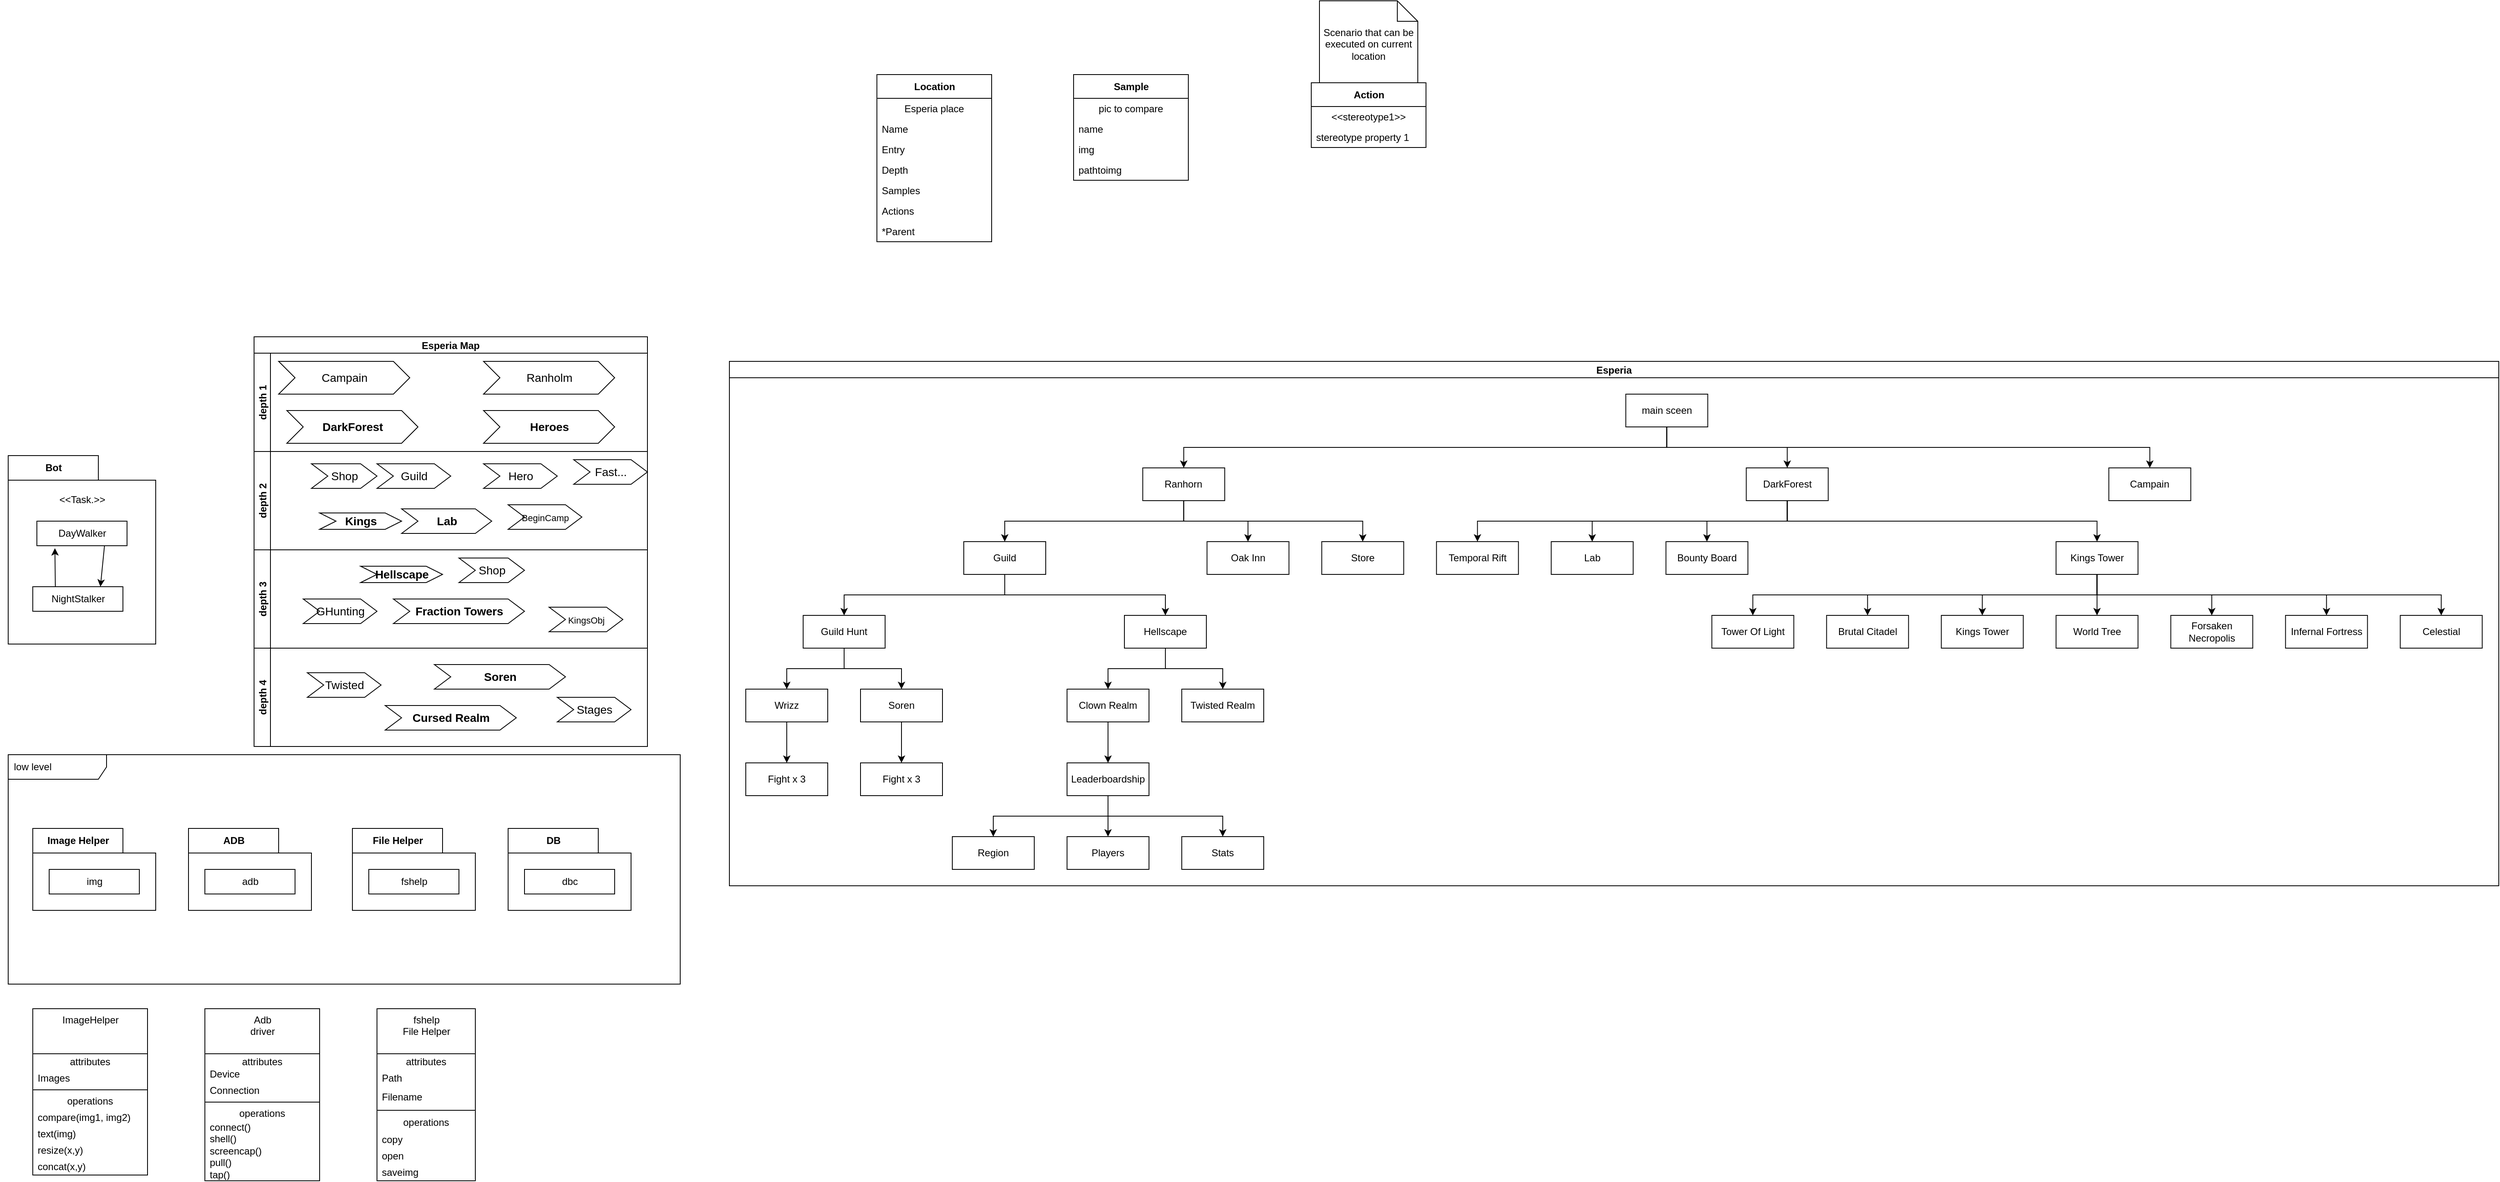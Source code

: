 <mxfile>
    <diagram id="A_OI09LelHX7HqbFtc8T" name="Page-1">
        <mxGraphModel dx="1432" dy="1796" grid="1" gridSize="10" guides="1" tooltips="1" connect="1" arrows="1" fold="1" page="1" pageScale="1" pageWidth="850" pageHeight="1100" math="0" shadow="0">
            <root>
                <mxCell id="0"/>
                <mxCell id="1" parent="0"/>
                <mxCell id="19" value="Adb&lt;br&gt;driver" style="swimlane;fontStyle=0;align=center;verticalAlign=top;childLayout=stackLayout;horizontal=1;startSize=55;horizontalStack=0;resizeParent=1;resizeParentMax=0;resizeLast=0;collapsible=0;marginBottom=0;html=1;" parent="1" vertex="1">
                    <mxGeometry x="280" y="790" width="140" height="210" as="geometry"/>
                </mxCell>
                <mxCell id="20" value="attributes" style="text;html=1;strokeColor=none;fillColor=none;align=center;verticalAlign=middle;spacingLeft=4;spacingRight=4;overflow=hidden;rotatable=0;points=[[0,0.5],[1,0.5]];portConstraint=eastwest;" parent="19" vertex="1">
                    <mxGeometry y="55" width="140" height="15" as="geometry"/>
                </mxCell>
                <mxCell id="21" value="Device" style="text;html=1;strokeColor=none;fillColor=none;align=left;verticalAlign=middle;spacingLeft=4;spacingRight=4;overflow=hidden;rotatable=0;points=[[0,0.5],[1,0.5]];portConstraint=eastwest;" parent="19" vertex="1">
                    <mxGeometry y="70" width="140" height="20" as="geometry"/>
                </mxCell>
                <mxCell id="39" value="Connection" style="text;html=1;strokeColor=none;fillColor=none;align=left;verticalAlign=middle;spacingLeft=4;spacingRight=4;overflow=hidden;rotatable=0;points=[[0,0.5],[1,0.5]];portConstraint=eastwest;" parent="19" vertex="1">
                    <mxGeometry y="90" width="140" height="20" as="geometry"/>
                </mxCell>
                <mxCell id="24" value="" style="line;strokeWidth=1;fillColor=none;align=left;verticalAlign=middle;spacingTop=-1;spacingLeft=3;spacingRight=3;rotatable=0;labelPosition=right;points=[];portConstraint=eastwest;" parent="19" vertex="1">
                    <mxGeometry y="110" width="140" height="8" as="geometry"/>
                </mxCell>
                <mxCell id="25" value="operations" style="text;html=1;strokeColor=none;fillColor=none;align=center;verticalAlign=middle;spacingLeft=4;spacingRight=4;overflow=hidden;rotatable=0;points=[[0,0.5],[1,0.5]];portConstraint=eastwest;" parent="19" vertex="1">
                    <mxGeometry y="118" width="140" height="17" as="geometry"/>
                </mxCell>
                <mxCell id="26" value="connect()&lt;br&gt;shell()&lt;br&gt;screencap()&lt;br&gt;pull()&lt;br&gt;tap()" style="text;html=1;strokeColor=none;fillColor=none;align=left;verticalAlign=middle;spacingLeft=4;spacingRight=4;overflow=hidden;rotatable=0;points=[[0,0.5],[1,0.5]];portConstraint=eastwest;" parent="19" vertex="1">
                    <mxGeometry y="135" width="140" height="75" as="geometry"/>
                </mxCell>
                <mxCell id="28" value="ImageHelper" style="swimlane;fontStyle=0;align=center;verticalAlign=top;childLayout=stackLayout;horizontal=1;startSize=55;horizontalStack=0;resizeParent=1;resizeParentMax=0;resizeLast=0;collapsible=0;marginBottom=0;html=1;" parent="1" vertex="1">
                    <mxGeometry x="70" y="790" width="140" height="203" as="geometry"/>
                </mxCell>
                <mxCell id="29" value="attributes" style="text;html=1;strokeColor=none;fillColor=none;align=center;verticalAlign=middle;spacingLeft=4;spacingRight=4;overflow=hidden;rotatable=0;points=[[0,0.5],[1,0.5]];portConstraint=eastwest;" parent="28" vertex="1">
                    <mxGeometry y="55" width="140" height="20" as="geometry"/>
                </mxCell>
                <mxCell id="30" value="Images" style="text;html=1;strokeColor=none;fillColor=none;align=left;verticalAlign=middle;spacingLeft=4;spacingRight=4;overflow=hidden;rotatable=0;points=[[0,0.5],[1,0.5]];portConstraint=eastwest;" parent="28" vertex="1">
                    <mxGeometry y="75" width="140" height="20" as="geometry"/>
                </mxCell>
                <mxCell id="33" value="" style="line;strokeWidth=1;fillColor=none;align=left;verticalAlign=middle;spacingTop=-1;spacingLeft=3;spacingRight=3;rotatable=0;labelPosition=right;points=[];portConstraint=eastwest;" parent="28" vertex="1">
                    <mxGeometry y="95" width="140" height="8" as="geometry"/>
                </mxCell>
                <mxCell id="34" value="operations" style="text;html=1;strokeColor=none;fillColor=none;align=center;verticalAlign=middle;spacingLeft=4;spacingRight=4;overflow=hidden;rotatable=0;points=[[0,0.5],[1,0.5]];portConstraint=eastwest;" parent="28" vertex="1">
                    <mxGeometry y="103" width="140" height="20" as="geometry"/>
                </mxCell>
                <mxCell id="35" value="compare(img1, img2)" style="text;html=1;strokeColor=none;fillColor=none;align=left;verticalAlign=middle;spacingLeft=4;spacingRight=4;overflow=hidden;rotatable=0;points=[[0,0.5],[1,0.5]];portConstraint=eastwest;" parent="28" vertex="1">
                    <mxGeometry y="123" width="140" height="20" as="geometry"/>
                </mxCell>
                <mxCell id="36" value="text(img)" style="text;html=1;strokeColor=none;fillColor=none;align=left;verticalAlign=middle;spacingLeft=4;spacingRight=4;overflow=hidden;rotatable=0;points=[[0,0.5],[1,0.5]];portConstraint=eastwest;" parent="28" vertex="1">
                    <mxGeometry y="143" width="140" height="20" as="geometry"/>
                </mxCell>
                <mxCell id="37" value="resize(x,y)" style="text;html=1;strokeColor=none;fillColor=none;align=left;verticalAlign=middle;spacingLeft=4;spacingRight=4;overflow=hidden;rotatable=0;points=[[0,0.5],[1,0.5]];portConstraint=eastwest;" parent="28" vertex="1">
                    <mxGeometry y="163" width="140" height="20" as="geometry"/>
                </mxCell>
                <mxCell id="38" value="concat(x,y)" style="text;html=1;strokeColor=none;fillColor=none;align=left;verticalAlign=middle;spacingLeft=4;spacingRight=4;overflow=hidden;rotatable=0;points=[[0,0.5],[1,0.5]];portConstraint=eastwest;" parent="28" vertex="1">
                    <mxGeometry y="183" width="140" height="20" as="geometry"/>
                </mxCell>
                <mxCell id="41" value="fshelp&lt;br&gt;File Helper" style="swimlane;fontStyle=0;align=center;verticalAlign=top;childLayout=stackLayout;horizontal=1;startSize=55;horizontalStack=0;resizeParent=1;resizeParentMax=0;resizeLast=0;collapsible=0;marginBottom=0;html=1;" parent="1" vertex="1">
                    <mxGeometry x="490" y="790" width="120" height="210" as="geometry"/>
                </mxCell>
                <mxCell id="42" value="attributes" style="text;html=1;strokeColor=none;fillColor=none;align=center;verticalAlign=middle;spacingLeft=4;spacingRight=4;overflow=hidden;rotatable=0;points=[[0,0.5],[1,0.5]];portConstraint=eastwest;" parent="41" vertex="1">
                    <mxGeometry y="55" width="120" height="20" as="geometry"/>
                </mxCell>
                <mxCell id="43" value="Path" style="text;html=1;strokeColor=none;fillColor=none;align=left;verticalAlign=middle;spacingLeft=4;spacingRight=4;overflow=hidden;rotatable=0;points=[[0,0.5],[1,0.5]];portConstraint=eastwest;" parent="41" vertex="1">
                    <mxGeometry y="75" width="120" height="20" as="geometry"/>
                </mxCell>
                <mxCell id="52" value="Filename" style="text;html=1;strokeColor=none;fillColor=none;align=left;verticalAlign=middle;spacingLeft=4;spacingRight=4;overflow=hidden;rotatable=0;points=[[0,0.5],[1,0.5]];portConstraint=eastwest;" parent="41" vertex="1">
                    <mxGeometry y="95" width="120" height="25" as="geometry"/>
                </mxCell>
                <mxCell id="46" value="" style="line;strokeWidth=1;fillColor=none;align=left;verticalAlign=middle;spacingTop=-1;spacingLeft=3;spacingRight=3;rotatable=0;labelPosition=right;points=[];portConstraint=eastwest;" parent="41" vertex="1">
                    <mxGeometry y="120" width="120" height="8" as="geometry"/>
                </mxCell>
                <mxCell id="47" value="operations" style="text;html=1;strokeColor=none;fillColor=none;align=center;verticalAlign=middle;spacingLeft=4;spacingRight=4;overflow=hidden;rotatable=0;points=[[0,0.5],[1,0.5]];portConstraint=eastwest;" parent="41" vertex="1">
                    <mxGeometry y="128" width="120" height="22" as="geometry"/>
                </mxCell>
                <mxCell id="48" value="copy" style="text;html=1;strokeColor=none;fillColor=none;align=left;verticalAlign=middle;spacingLeft=4;spacingRight=4;overflow=hidden;rotatable=0;points=[[0,0.5],[1,0.5]];portConstraint=eastwest;" parent="41" vertex="1">
                    <mxGeometry y="150" width="120" height="20" as="geometry"/>
                </mxCell>
                <mxCell id="49" value="open" style="text;html=1;strokeColor=none;fillColor=none;align=left;verticalAlign=middle;spacingLeft=4;spacingRight=4;overflow=hidden;rotatable=0;points=[[0,0.5],[1,0.5]];portConstraint=eastwest;" parent="41" vertex="1">
                    <mxGeometry y="170" width="120" height="20" as="geometry"/>
                </mxCell>
                <mxCell id="51" value="saveimg" style="text;html=1;strokeColor=none;fillColor=none;align=left;verticalAlign=middle;spacingLeft=4;spacingRight=4;overflow=hidden;rotatable=0;points=[[0,0.5],[1,0.5]];portConstraint=eastwest;" parent="41" vertex="1">
                    <mxGeometry y="190" width="120" height="20" as="geometry"/>
                </mxCell>
                <mxCell id="76" value="" style="group" parent="1" vertex="1" connectable="0">
                    <mxGeometry x="40" y="480" width="820" height="280" as="geometry"/>
                </mxCell>
                <mxCell id="71" value="low level" style="shape=umlFrame;whiteSpace=wrap;html=1;width=120;height=30;boundedLbl=1;verticalAlign=middle;align=left;spacingLeft=5;" parent="76" vertex="1">
                    <mxGeometry width="820" height="280" as="geometry"/>
                </mxCell>
                <mxCell id="57" value="Image Helper" style="shape=folder;fontStyle=1;tabWidth=110;tabHeight=30;tabPosition=left;html=1;boundedLbl=1;labelInHeader=1;container=1;collapsible=0;recursiveResize=0;" parent="76" vertex="1">
                    <mxGeometry x="30" y="90" width="150" height="100" as="geometry"/>
                </mxCell>
                <mxCell id="58" value="img" style="html=1;" parent="57" vertex="1">
                    <mxGeometry width="110" height="30" relative="1" as="geometry">
                        <mxPoint x="20" y="50" as="offset"/>
                    </mxGeometry>
                </mxCell>
                <mxCell id="62" value="File Helper" style="shape=folder;fontStyle=1;tabWidth=110;tabHeight=30;tabPosition=left;html=1;boundedLbl=1;labelInHeader=1;container=1;collapsible=0;recursiveResize=0;" parent="76" vertex="1">
                    <mxGeometry x="420" y="90" width="150" height="100" as="geometry"/>
                </mxCell>
                <mxCell id="63" value="fshelp" style="html=1;" parent="62" vertex="1">
                    <mxGeometry width="110" height="30" relative="1" as="geometry">
                        <mxPoint x="20" y="50" as="offset"/>
                    </mxGeometry>
                </mxCell>
                <mxCell id="65" value="ADB" style="shape=folder;fontStyle=1;tabWidth=110;tabHeight=30;tabPosition=left;html=1;boundedLbl=1;labelInHeader=1;container=1;collapsible=0;recursiveResize=0;" parent="76" vertex="1">
                    <mxGeometry x="220" y="90" width="150" height="100" as="geometry"/>
                </mxCell>
                <mxCell id="66" value="adb" style="html=1;" parent="65" vertex="1">
                    <mxGeometry width="110" height="30" relative="1" as="geometry">
                        <mxPoint x="20" y="50" as="offset"/>
                    </mxGeometry>
                </mxCell>
                <mxCell id="69" value="DB" style="shape=folder;fontStyle=1;tabWidth=110;tabHeight=30;tabPosition=left;html=1;boundedLbl=1;labelInHeader=1;container=1;collapsible=0;recursiveResize=0;" parent="76" vertex="1">
                    <mxGeometry x="610" y="90" width="150" height="100" as="geometry"/>
                </mxCell>
                <mxCell id="70" value="dbc" style="html=1;" parent="69" vertex="1">
                    <mxGeometry width="110" height="30" relative="1" as="geometry">
                        <mxPoint x="20" y="50" as="offset"/>
                    </mxGeometry>
                </mxCell>
                <mxCell id="200" value="Bot" style="shape=folder;fontStyle=1;tabWidth=110;tabHeight=30;tabPosition=left;html=1;boundedLbl=1;labelInHeader=1;container=1;collapsible=0;recursiveResize=0;" parent="1" vertex="1">
                    <mxGeometry x="40" y="115" width="180" height="230" as="geometry"/>
                </mxCell>
                <mxCell id="240" style="edgeStyle=none;html=1;exitX=0.75;exitY=1;exitDx=0;exitDy=0;entryX=0.75;entryY=0;entryDx=0;entryDy=0;" parent="200" source="201" target="203" edge="1">
                    <mxGeometry relative="1" as="geometry"/>
                </mxCell>
                <mxCell id="201" value="DayWalker" style="html=1;" parent="200" vertex="1">
                    <mxGeometry width="110" height="30" relative="1" as="geometry">
                        <mxPoint x="35" y="80" as="offset"/>
                    </mxGeometry>
                </mxCell>
                <mxCell id="239" style="edgeStyle=none;html=1;exitX=0.25;exitY=0;exitDx=0;exitDy=0;entryX=0.2;entryY=1.1;entryDx=0;entryDy=0;entryPerimeter=0;" parent="200" source="203" target="201" edge="1">
                    <mxGeometry relative="1" as="geometry"/>
                </mxCell>
                <mxCell id="203" value="NightStalker" style="html=1;" parent="200" vertex="1">
                    <mxGeometry width="110" height="30" relative="1" as="geometry">
                        <mxPoint x="30" y="160" as="offset"/>
                    </mxGeometry>
                </mxCell>
                <mxCell id="237" value="&amp;lt;&amp;lt;Task.&amp;gt;&amp;gt;" style="text;html=1;align=center;" parent="200" vertex="1">
                    <mxGeometry x="-10" y="40" width="200" height="25" as="geometry"/>
                </mxCell>
                <object label="Esperia Map" id="241">
                    <mxCell style="swimlane;childLayout=stackLayout;resizeParent=1;resizeParentMax=0;horizontal=1;startSize=20;horizontalStack=0;" parent="1" vertex="1">
                        <mxGeometry x="340" y="-30" width="480" height="500" as="geometry"/>
                    </mxCell>
                </object>
                <object label="depth 1" placeholders="1" id="242">
                    <mxCell style="swimlane;startSize=20;horizontal=0;" parent="241" vertex="1">
                        <mxGeometry y="20" width="480" height="120" as="geometry"/>
                    </mxCell>
                </object>
                <mxCell id="250" value="&lt;font color=&quot;#000000&quot;&gt;Campain&lt;/font&gt;" style="html=1;shape=mxgraph.infographic.ribbonSimple;notch1=20;notch2=20;align=center;verticalAlign=middle;fontSize=14;fontStyle=0;fillColor=#FFFFFF;" parent="242" vertex="1">
                    <mxGeometry x="30" y="10" width="160" height="40" as="geometry"/>
                </mxCell>
                <mxCell id="251" value="&lt;font color=&quot;#000000&quot;&gt;Ranholm&lt;/font&gt;" style="html=1;shape=mxgraph.infographic.ribbonSimple;notch1=20;notch2=20;align=center;verticalAlign=middle;fontSize=14;fontStyle=0;fillColor=#FFFFFF;" parent="242" vertex="1">
                    <mxGeometry x="280" y="10" width="160" height="40" as="geometry"/>
                </mxCell>
                <mxCell id="255" value="&lt;font color=&quot;#000000&quot;&gt;DarkForest&lt;/font&gt;" style="html=1;shape=mxgraph.infographic.ribbonSimple;notch1=20;notch2=20;align=center;verticalAlign=middle;fontSize=14;fontStyle=1;fillColor=#FFFFFF;" parent="242" vertex="1">
                    <mxGeometry x="40" y="70" width="160" height="40" as="geometry"/>
                </mxCell>
                <mxCell id="256" value="&lt;font color=&quot;#000000&quot;&gt;Heroes&lt;/font&gt;" style="html=1;shape=mxgraph.infographic.ribbonSimple;notch1=20;notch2=20;align=center;verticalAlign=middle;fontSize=14;fontStyle=1;fillColor=#FFFFFF;" parent="242" vertex="1">
                    <mxGeometry x="280" y="70" width="160" height="40" as="geometry"/>
                </mxCell>
                <mxCell id="245" value="depth 2" style="swimlane;startSize=20;horizontal=0;" parent="241" vertex="1">
                    <mxGeometry y="140" width="480" height="120" as="geometry"/>
                </mxCell>
                <mxCell id="257" value="&lt;font color=&quot;#000000&quot;&gt;Shop&lt;/font&gt;" style="html=1;shape=mxgraph.infographic.ribbonSimple;notch1=20;notch2=20;align=center;verticalAlign=middle;fontSize=14;fontStyle=0;fillColor=#FFFFFF;" parent="245" vertex="1">
                    <mxGeometry x="70" y="15" width="80" height="30" as="geometry"/>
                </mxCell>
                <mxCell id="258" value="&lt;font color=&quot;#000000&quot;&gt;Kings&lt;/font&gt;" style="html=1;shape=mxgraph.infographic.ribbonSimple;notch1=20;notch2=20;align=center;verticalAlign=middle;fontSize=14;fontStyle=1;fillColor=#FFFFFF;" parent="245" vertex="1">
                    <mxGeometry x="80" y="75" width="100" height="20" as="geometry"/>
                </mxCell>
                <mxCell id="259" value="&lt;font color=&quot;#000000&quot;&gt;Lab&lt;/font&gt;" style="html=1;shape=mxgraph.infographic.ribbonSimple;notch1=20;notch2=20;align=center;verticalAlign=middle;fontSize=14;fontStyle=1;fillColor=#FFFFFF;" parent="245" vertex="1">
                    <mxGeometry x="180" y="70" width="110" height="30" as="geometry"/>
                </mxCell>
                <mxCell id="260" value="&lt;font color=&quot;#000000&quot;&gt;Guild&lt;/font&gt;" style="html=1;shape=mxgraph.infographic.ribbonSimple;notch1=20;notch2=20;align=center;verticalAlign=middle;fontSize=14;fontStyle=0;fillColor=#FFFFFF;" parent="245" vertex="1">
                    <mxGeometry x="150" y="15" width="90" height="30" as="geometry"/>
                </mxCell>
                <mxCell id="261" value="&lt;font color=&quot;#000000&quot;&gt;Hero&lt;/font&gt;" style="html=1;shape=mxgraph.infographic.ribbonSimple;notch1=20;notch2=20;align=center;verticalAlign=middle;fontSize=14;fontStyle=0;fillColor=#FFFFFF;" parent="245" vertex="1">
                    <mxGeometry x="280" y="15" width="90" height="30" as="geometry"/>
                </mxCell>
                <mxCell id="262" value="&lt;font color=&quot;#000000&quot; style=&quot;line-height: 0.9 ; font-size: 11px&quot;&gt;BeginCamp&lt;/font&gt;" style="html=1;shape=mxgraph.infographic.ribbonSimple;notch1=20;notch2=20;align=center;verticalAlign=middle;fontSize=14;fontStyle=0;fillColor=#FFFFFF;" parent="245" vertex="1">
                    <mxGeometry x="310" y="65" width="90" height="30" as="geometry"/>
                </mxCell>
                <mxCell id="263" value="&lt;font color=&quot;#000000&quot;&gt;Fast...&lt;/font&gt;" style="html=1;shape=mxgraph.infographic.ribbonSimple;notch1=20;notch2=20;align=center;verticalAlign=middle;fontSize=14;fontStyle=0;fillColor=#FFFFFF;" parent="245" vertex="1">
                    <mxGeometry x="390" y="10" width="90" height="30" as="geometry"/>
                </mxCell>
                <mxCell id="243" value="depth 3" style="swimlane;startSize=20;horizontal=0;" parent="241" vertex="1">
                    <mxGeometry y="260" width="480" height="120" as="geometry"/>
                </mxCell>
                <mxCell id="264" value="&lt;font color=&quot;#000000&quot;&gt;Shop&lt;/font&gt;" style="html=1;shape=mxgraph.infographic.ribbonSimple;notch1=20;notch2=20;align=center;verticalAlign=middle;fontSize=14;fontStyle=0;fillColor=#FFFFFF;" parent="243" vertex="1">
                    <mxGeometry x="250" y="10" width="80" height="30" as="geometry"/>
                </mxCell>
                <mxCell id="265" value="&lt;font color=&quot;#000000&quot;&gt;Hellscape&lt;/font&gt;" style="html=1;shape=mxgraph.infographic.ribbonSimple;notch1=20;notch2=20;align=center;verticalAlign=middle;fontSize=14;fontStyle=1;fillColor=#FFFFFF;" parent="243" vertex="1">
                    <mxGeometry x="130" y="20" width="100" height="20" as="geometry"/>
                </mxCell>
                <mxCell id="266" value="&lt;font color=&quot;#000000&quot;&gt;Fraction Towers&lt;/font&gt;" style="html=1;shape=mxgraph.infographic.ribbonSimple;notch1=20;notch2=20;align=center;verticalAlign=middle;fontSize=14;fontStyle=1;fillColor=#FFFFFF;" parent="243" vertex="1">
                    <mxGeometry x="170" y="60" width="160" height="30" as="geometry"/>
                </mxCell>
                <mxCell id="268" value="&lt;font color=&quot;#000000&quot;&gt;GHunting&lt;/font&gt;" style="html=1;shape=mxgraph.infographic.ribbonSimple;notch1=20;notch2=20;align=center;verticalAlign=middle;fontSize=14;fontStyle=0;fillColor=#FFFFFF;" parent="243" vertex="1">
                    <mxGeometry x="60" y="60" width="90" height="30" as="geometry"/>
                </mxCell>
                <mxCell id="269" value="&lt;font color=&quot;#000000&quot; style=&quot;line-height: 0.9 ; font-size: 11px&quot;&gt;KingsObj&lt;/font&gt;" style="html=1;shape=mxgraph.infographic.ribbonSimple;notch1=20;notch2=20;align=center;verticalAlign=middle;fontSize=14;fontStyle=0;fillColor=#FFFFFF;" parent="243" vertex="1">
                    <mxGeometry x="360" y="70" width="90" height="30" as="geometry"/>
                </mxCell>
                <mxCell id="244" value="depth 4" style="swimlane;startSize=20;horizontal=0;" parent="241" vertex="1">
                    <mxGeometry y="380" width="480" height="120" as="geometry"/>
                </mxCell>
                <mxCell id="267" value="&lt;font color=&quot;#000000&quot;&gt;Twisted&lt;/font&gt;" style="html=1;shape=mxgraph.infographic.ribbonSimple;notch1=20;notch2=20;align=center;verticalAlign=middle;fontSize=14;fontStyle=0;fillColor=#FFFFFF;" parent="244" vertex="1">
                    <mxGeometry x="65" y="30" width="90" height="30" as="geometry"/>
                </mxCell>
                <mxCell id="270" value="&lt;font color=&quot;#000000&quot;&gt;Cursed Realm&lt;/font&gt;" style="html=1;shape=mxgraph.infographic.ribbonSimple;notch1=20;notch2=20;align=center;verticalAlign=middle;fontSize=14;fontStyle=1;fillColor=#FFFFFF;" parent="244" vertex="1">
                    <mxGeometry x="160" y="70" width="160" height="30" as="geometry"/>
                </mxCell>
                <mxCell id="271" value="&lt;font color=&quot;#000000&quot;&gt;Soren&lt;/font&gt;" style="html=1;shape=mxgraph.infographic.ribbonSimple;notch1=20;notch2=20;align=center;verticalAlign=middle;fontSize=14;fontStyle=1;fillColor=#FFFFFF;" parent="244" vertex="1">
                    <mxGeometry x="220" y="20" width="160" height="30" as="geometry"/>
                </mxCell>
                <mxCell id="272" value="&lt;font color=&quot;#000000&quot;&gt;Stages&lt;/font&gt;" style="html=1;shape=mxgraph.infographic.ribbonSimple;notch1=20;notch2=20;align=center;verticalAlign=middle;fontSize=14;fontStyle=0;fillColor=#FFFFFF;" parent="244" vertex="1">
                    <mxGeometry x="370" y="60" width="90" height="30" as="geometry"/>
                </mxCell>
                <mxCell id="273" value="Esperia" style="swimlane;startSize=20;horizontal=1;childLayout=treeLayout;horizontalTree=0;resizable=0;containerType=tree;" parent="1" vertex="1">
                    <mxGeometry x="920" width="2159" height="640" as="geometry"/>
                </mxCell>
                <mxCell id="274" value="main sceen" style="whiteSpace=wrap;html=1;" parent="273" vertex="1">
                    <mxGeometry x="1093.8" y="40" width="100" height="40" as="geometry"/>
                </mxCell>
                <mxCell id="275" value="Ranhorn" style="whiteSpace=wrap;html=1;" parent="273" vertex="1">
                    <mxGeometry x="504.4" y="130" width="100" height="40" as="geometry"/>
                </mxCell>
                <mxCell id="276" value="" style="edgeStyle=elbowEdgeStyle;elbow=vertical;html=1;rounded=0;" parent="273" source="274" target="275" edge="1">
                    <mxGeometry relative="1" as="geometry"/>
                </mxCell>
                <mxCell id="277" value="DarkForest" style="whiteSpace=wrap;html=1;" parent="273" vertex="1">
                    <mxGeometry x="1240.8" y="130" width="100" height="40" as="geometry"/>
                </mxCell>
                <mxCell id="278" value="" style="edgeStyle=elbowEdgeStyle;elbow=vertical;html=1;rounded=0;" parent="273" source="274" target="277" edge="1">
                    <mxGeometry relative="1" as="geometry"/>
                </mxCell>
                <mxCell id="279" value="" style="edgeStyle=elbowEdgeStyle;elbow=vertical;html=1;rounded=0;" parent="273" source="275" target="280" edge="1">
                    <mxGeometry relative="1" as="geometry">
                        <mxPoint x="-9998.4" y="-320" as="sourcePoint"/>
                    </mxGeometry>
                </mxCell>
                <mxCell id="280" value="Guild" style="whiteSpace=wrap;html=1;" parent="273" vertex="1">
                    <mxGeometry x="286" y="220" width="100" height="40" as="geometry"/>
                </mxCell>
                <mxCell id="297" value="" style="edgeStyle=elbowEdgeStyle;elbow=vertical;html=1;rounded=0;" parent="273" source="274" target="298" edge="1">
                    <mxGeometry relative="1" as="geometry">
                        <mxPoint x="-9998.4" y="-320" as="sourcePoint"/>
                    </mxGeometry>
                </mxCell>
                <mxCell id="298" value="Campain" style="whiteSpace=wrap;html=1;" parent="273" vertex="1">
                    <mxGeometry x="1683.2" y="130" width="100" height="40" as="geometry"/>
                </mxCell>
                <mxCell id="299" value="" style="edgeStyle=elbowEdgeStyle;elbow=vertical;html=1;rounded=0;" parent="273" source="275" target="300" edge="1">
                    <mxGeometry relative="1" as="geometry">
                        <mxPoint x="-9998.4" y="-230" as="sourcePoint"/>
                    </mxGeometry>
                </mxCell>
                <mxCell id="300" value="Oak Inn" style="whiteSpace=wrap;html=1;" parent="273" vertex="1">
                    <mxGeometry x="582.8" y="220" width="100" height="40" as="geometry"/>
                </mxCell>
                <mxCell id="303" value="" style="edgeStyle=elbowEdgeStyle;elbow=vertical;html=1;rounded=0;" parent="273" source="277" target="304" edge="1">
                    <mxGeometry relative="1" as="geometry">
                        <mxPoint x="-9534.4" y="-590" as="sourcePoint"/>
                    </mxGeometry>
                </mxCell>
                <mxCell id="304" value="Temporal Rift&lt;br&gt;" style="whiteSpace=wrap;html=1;" parent="273" vertex="1">
                    <mxGeometry x="862.8" y="220" width="100" height="40" as="geometry"/>
                </mxCell>
                <mxCell id="305" value="" style="edgeStyle=elbowEdgeStyle;elbow=vertical;html=1;rounded=0;" parent="273" source="277" target="306" edge="1">
                    <mxGeometry relative="1" as="geometry">
                        <mxPoint x="-9464.4" y="-500" as="sourcePoint"/>
                    </mxGeometry>
                </mxCell>
                <mxCell id="306" value="Lab" style="whiteSpace=wrap;html=1;" parent="273" vertex="1">
                    <mxGeometry x="1002.8" y="220" width="100" height="40" as="geometry"/>
                </mxCell>
                <mxCell id="307" value="" style="edgeStyle=elbowEdgeStyle;elbow=vertical;html=1;rounded=0;" parent="273" source="277" target="308" edge="1">
                    <mxGeometry relative="1" as="geometry">
                        <mxPoint x="-9005.4" y="-470" as="sourcePoint"/>
                    </mxGeometry>
                </mxCell>
                <mxCell id="308" value="Bounty Board" style="whiteSpace=wrap;html=1;" parent="273" vertex="1">
                    <mxGeometry x="1142.8" y="220" width="100" height="40" as="geometry"/>
                </mxCell>
                <mxCell id="309" value="" style="edgeStyle=elbowEdgeStyle;elbow=vertical;html=1;rounded=0;" parent="273" source="277" target="310" edge="1">
                    <mxGeometry relative="1" as="geometry">
                        <mxPoint x="-8522.4" y="-470" as="sourcePoint"/>
                    </mxGeometry>
                </mxCell>
                <mxCell id="310" value="Kings Tower" style="whiteSpace=wrap;html=1;" parent="273" vertex="1">
                    <mxGeometry x="1618.8" y="220" width="100" height="40" as="geometry"/>
                </mxCell>
                <mxCell id="311" value="" style="edgeStyle=elbowEdgeStyle;elbow=vertical;html=1;rounded=0;" parent="273" source="280" target="312" edge="1">
                    <mxGeometry relative="1" as="geometry">
                        <mxPoint x="-9005.4" y="-470" as="sourcePoint"/>
                    </mxGeometry>
                </mxCell>
                <mxCell id="312" value="Guild Hunt" style="whiteSpace=wrap;html=1;" parent="273" vertex="1">
                    <mxGeometry x="90" y="310" width="100" height="40" as="geometry"/>
                </mxCell>
                <mxCell id="313" value="" style="edgeStyle=elbowEdgeStyle;elbow=vertical;html=1;rounded=0;" parent="273" source="280" target="314" edge="1">
                    <mxGeometry relative="1" as="geometry">
                        <mxPoint x="-9145.4" y="-380" as="sourcePoint"/>
                    </mxGeometry>
                </mxCell>
                <mxCell id="314" value="Hellscape" style="whiteSpace=wrap;html=1;" parent="273" vertex="1">
                    <mxGeometry x="482" y="310" width="100" height="40" as="geometry"/>
                </mxCell>
                <mxCell id="315" value="" style="edgeStyle=elbowEdgeStyle;elbow=vertical;html=1;rounded=0;" parent="273" source="275" target="316" edge="1">
                    <mxGeometry relative="1" as="geometry">
                        <mxPoint x="-7955.4" y="-560" as="sourcePoint"/>
                    </mxGeometry>
                </mxCell>
                <mxCell id="316" value="Store" style="whiteSpace=wrap;html=1;" parent="273" vertex="1">
                    <mxGeometry x="722.8" y="220" width="100" height="40" as="geometry"/>
                </mxCell>
                <mxCell id="317" value="" style="edgeStyle=elbowEdgeStyle;elbow=vertical;html=1;rounded=0;" parent="273" source="314" target="318" edge="1">
                    <mxGeometry relative="1" as="geometry">
                        <mxPoint x="-7885.4" y="-380" as="sourcePoint"/>
                    </mxGeometry>
                </mxCell>
                <mxCell id="318" value="Clown Realm" style="whiteSpace=wrap;html=1;" parent="273" vertex="1">
                    <mxGeometry x="412" y="400" width="100" height="40" as="geometry"/>
                </mxCell>
                <mxCell id="319" value="" style="edgeStyle=elbowEdgeStyle;elbow=vertical;html=1;rounded=0;" parent="273" source="314" target="320" edge="1">
                    <mxGeometry relative="1" as="geometry">
                        <mxPoint x="-7815.4" y="-290" as="sourcePoint"/>
                    </mxGeometry>
                </mxCell>
                <mxCell id="320" value="Twisted Realm" style="whiteSpace=wrap;html=1;" parent="273" vertex="1">
                    <mxGeometry x="552" y="400" width="100" height="40" as="geometry"/>
                </mxCell>
                <mxCell id="321" value="" style="edgeStyle=elbowEdgeStyle;elbow=vertical;html=1;rounded=0;" parent="273" source="312" target="322" edge="1">
                    <mxGeometry relative="1" as="geometry">
                        <mxPoint x="-7206.4" y="-380" as="sourcePoint"/>
                    </mxGeometry>
                </mxCell>
                <mxCell id="322" value="Wrizz" style="whiteSpace=wrap;html=1;" parent="273" vertex="1">
                    <mxGeometry x="20" y="400" width="100" height="40" as="geometry"/>
                </mxCell>
                <mxCell id="323" value="" style="edgeStyle=elbowEdgeStyle;elbow=vertical;html=1;rounded=0;" parent="273" source="312" target="324" edge="1">
                    <mxGeometry relative="1" as="geometry">
                        <mxPoint x="-7315.6" y="-290" as="sourcePoint"/>
                    </mxGeometry>
                </mxCell>
                <mxCell id="324" value="Soren" style="whiteSpace=wrap;html=1;" parent="273" vertex="1">
                    <mxGeometry x="160" y="400" width="100" height="40" as="geometry"/>
                </mxCell>
                <mxCell id="325" value="" style="edgeStyle=elbowEdgeStyle;elbow=vertical;html=1;rounded=0;" parent="273" source="310" target="326" edge="1">
                    <mxGeometry relative="1" as="geometry">
                        <mxPoint x="-5656.6" y="-470" as="sourcePoint"/>
                    </mxGeometry>
                </mxCell>
                <mxCell id="326" value="Tower Of Light" style="whiteSpace=wrap;html=1;" parent="273" vertex="1">
                    <mxGeometry x="1198.8" y="310" width="100" height="40" as="geometry"/>
                </mxCell>
                <mxCell id="327" value="" style="edgeStyle=elbowEdgeStyle;elbow=vertical;html=1;rounded=0;" parent="273" source="310" target="328" edge="1">
                    <mxGeometry relative="1" as="geometry">
                        <mxPoint x="-5446.6" y="-380" as="sourcePoint"/>
                    </mxGeometry>
                </mxCell>
                <mxCell id="328" value="Brutal Citadel" style="whiteSpace=wrap;html=1;" parent="273" vertex="1">
                    <mxGeometry x="1338.8" y="310" width="100" height="40" as="geometry"/>
                </mxCell>
                <mxCell id="329" value="" style="edgeStyle=elbowEdgeStyle;elbow=vertical;html=1;rounded=0;" parent="273" source="310" target="330" edge="1">
                    <mxGeometry relative="1" as="geometry">
                        <mxPoint x="-4557.6" y="-380" as="sourcePoint"/>
                    </mxGeometry>
                </mxCell>
                <mxCell id="330" value="Kings Tower" style="whiteSpace=wrap;html=1;" parent="273" vertex="1">
                    <mxGeometry x="1478.8" y="310" width="100" height="40" as="geometry"/>
                </mxCell>
                <mxCell id="331" value="" style="edgeStyle=elbowEdgeStyle;elbow=vertical;html=1;rounded=0;" parent="273" source="310" target="332" edge="1">
                    <mxGeometry relative="1" as="geometry">
                        <mxPoint x="-3643.4" y="-380" as="sourcePoint"/>
                    </mxGeometry>
                </mxCell>
                <mxCell id="332" value="World Tree" style="whiteSpace=wrap;html=1;" parent="273" vertex="1">
                    <mxGeometry x="1618.8" y="310" width="100" height="40" as="geometry"/>
                </mxCell>
                <mxCell id="333" value="" style="edgeStyle=elbowEdgeStyle;elbow=vertical;html=1;rounded=0;" parent="273" source="310" target="334" edge="1">
                    <mxGeometry relative="1" as="geometry">
                        <mxPoint x="-2704" y="-380" as="sourcePoint"/>
                    </mxGeometry>
                </mxCell>
                <mxCell id="334" value="Forsaken Necropolis" style="whiteSpace=wrap;html=1;" parent="273" vertex="1">
                    <mxGeometry x="1758.8" y="310" width="100" height="40" as="geometry"/>
                </mxCell>
                <mxCell id="335" value="" style="edgeStyle=elbowEdgeStyle;elbow=vertical;html=1;rounded=0;" parent="273" source="318" target="336" edge="1">
                    <mxGeometry relative="1" as="geometry">
                        <mxPoint x="-2644.4" y="350" as="sourcePoint"/>
                    </mxGeometry>
                </mxCell>
                <mxCell id="336" value="Leaderboardship" style="whiteSpace=wrap;html=1;" parent="273" vertex="1">
                    <mxGeometry x="412" y="490" width="100" height="40" as="geometry"/>
                </mxCell>
                <mxCell id="337" value="" style="edgeStyle=elbowEdgeStyle;elbow=vertical;html=1;rounded=0;" parent="273" source="322" target="338" edge="1">
                    <mxGeometry relative="1" as="geometry">
                        <mxPoint x="-2924.4" y="350" as="sourcePoint"/>
                    </mxGeometry>
                </mxCell>
                <mxCell id="338" value="Fight x 3" style="whiteSpace=wrap;html=1;" parent="273" vertex="1">
                    <mxGeometry x="20" y="490" width="100" height="40" as="geometry"/>
                </mxCell>
                <mxCell id="339" value="" style="edgeStyle=elbowEdgeStyle;elbow=vertical;html=1;rounded=0;" parent="273" source="324" target="340" edge="1">
                    <mxGeometry relative="1" as="geometry">
                        <mxPoint x="-2924.4" y="350" as="sourcePoint"/>
                    </mxGeometry>
                </mxCell>
                <mxCell id="340" value="Fight x 3" style="whiteSpace=wrap;html=1;" parent="273" vertex="1">
                    <mxGeometry x="160" y="490" width="100" height="40" as="geometry"/>
                </mxCell>
                <mxCell id="341" value="" style="edgeStyle=elbowEdgeStyle;elbow=vertical;html=1;rounded=0;" parent="273" source="336" target="342" edge="1">
                    <mxGeometry relative="1" as="geometry">
                        <mxPoint x="-2714.4" y="440" as="sourcePoint"/>
                    </mxGeometry>
                </mxCell>
                <mxCell id="342" value="Region" style="whiteSpace=wrap;html=1;" parent="273" vertex="1">
                    <mxGeometry x="272" y="580" width="100" height="40" as="geometry"/>
                </mxCell>
                <mxCell id="343" value="" style="edgeStyle=elbowEdgeStyle;elbow=vertical;html=1;rounded=0;" parent="273" source="336" target="344" edge="1">
                    <mxGeometry relative="1" as="geometry">
                        <mxPoint x="-2714.4" y="530.0" as="sourcePoint"/>
                    </mxGeometry>
                </mxCell>
                <mxCell id="344" value="Players" style="whiteSpace=wrap;html=1;" parent="273" vertex="1">
                    <mxGeometry x="412" y="580" width="100" height="40" as="geometry"/>
                </mxCell>
                <mxCell id="345" value="" style="edgeStyle=elbowEdgeStyle;elbow=vertical;html=1;rounded=0;" parent="273" source="336" target="346" edge="1">
                    <mxGeometry relative="1" as="geometry">
                        <mxPoint x="-1724.6" y="530.0" as="sourcePoint"/>
                    </mxGeometry>
                </mxCell>
                <mxCell id="346" value="Stats" style="whiteSpace=wrap;html=1;" parent="273" vertex="1">
                    <mxGeometry x="552" y="580" width="100" height="40" as="geometry"/>
                </mxCell>
                <mxCell id="347" value="" style="edgeStyle=elbowEdgeStyle;elbow=vertical;html=1;rounded=0;" parent="273" source="310" target="348" edge="1">
                    <mxGeometry relative="1" as="geometry">
                        <mxPoint x="404.8" y="260" as="sourcePoint"/>
                    </mxGeometry>
                </mxCell>
                <mxCell id="348" value="Infernal Fortress" style="whiteSpace=wrap;html=1;" parent="273" vertex="1">
                    <mxGeometry x="1898.8" y="310" width="100" height="40" as="geometry"/>
                </mxCell>
                <mxCell id="349" value="" style="edgeStyle=elbowEdgeStyle;elbow=vertical;html=1;rounded=0;" parent="273" source="310" target="350" edge="1">
                    <mxGeometry relative="1" as="geometry">
                        <mxPoint x="1134.2" y="170" as="sourcePoint"/>
                    </mxGeometry>
                </mxCell>
                <mxCell id="350" value="Celestial" style="whiteSpace=wrap;html=1;" parent="273" vertex="1">
                    <mxGeometry x="2038.8" y="310" width="100" height="40" as="geometry"/>
                </mxCell>
                <mxCell id="352" value="Location" style="swimlane;fontStyle=1;align=center;verticalAlign=middle;childLayout=stackLayout;horizontal=1;startSize=29;horizontalStack=0;resizeParent=1;resizeParentMax=0;resizeLast=0;collapsible=0;marginBottom=0;html=1;" parent="1" vertex="1">
                    <mxGeometry x="1100" y="-350" width="140" height="204" as="geometry"/>
                </mxCell>
                <mxCell id="353" value="Esperia place" style="text;html=1;strokeColor=none;fillColor=none;align=center;verticalAlign=middle;spacingLeft=4;spacingRight=4;overflow=hidden;rotatable=0;points=[[0,0.5],[1,0.5]];portConstraint=eastwest;" parent="352" vertex="1">
                    <mxGeometry y="29" width="140" height="25" as="geometry"/>
                </mxCell>
                <mxCell id="354" value="Name" style="text;html=1;strokeColor=none;fillColor=none;align=left;verticalAlign=middle;spacingLeft=4;spacingRight=4;overflow=hidden;rotatable=0;points=[[0,0.5],[1,0.5]];portConstraint=eastwest;" parent="352" vertex="1">
                    <mxGeometry y="54" width="140" height="25" as="geometry"/>
                </mxCell>
                <mxCell id="355" value="Entry" style="text;html=1;strokeColor=none;fillColor=none;align=left;verticalAlign=middle;spacingLeft=4;spacingRight=4;overflow=hidden;rotatable=0;points=[[0,0.5],[1,0.5]];portConstraint=eastwest;" parent="352" vertex="1">
                    <mxGeometry y="79" width="140" height="25" as="geometry"/>
                </mxCell>
                <mxCell id="356" value="Depth" style="text;html=1;strokeColor=none;fillColor=none;align=left;verticalAlign=middle;spacingLeft=4;spacingRight=4;overflow=hidden;rotatable=0;points=[[0,0.5],[1,0.5]];portConstraint=eastwest;" parent="352" vertex="1">
                    <mxGeometry y="104" width="140" height="25" as="geometry"/>
                </mxCell>
                <mxCell id="357" value="Samples" style="text;html=1;strokeColor=none;fillColor=none;align=left;verticalAlign=middle;spacingLeft=4;spacingRight=4;overflow=hidden;rotatable=0;points=[[0,0.5],[1,0.5]];portConstraint=eastwest;" parent="352" vertex="1">
                    <mxGeometry y="129" width="140" height="25" as="geometry"/>
                </mxCell>
                <mxCell id="358" value="Actions" style="text;html=1;strokeColor=none;fillColor=none;align=left;verticalAlign=middle;spacingLeft=4;spacingRight=4;overflow=hidden;rotatable=0;points=[[0,0.5],[1,0.5]];portConstraint=eastwest;" parent="352" vertex="1">
                    <mxGeometry y="154" width="140" height="25" as="geometry"/>
                </mxCell>
                <mxCell id="368" value="*Parent" style="text;html=1;strokeColor=none;fillColor=none;align=left;verticalAlign=middle;spacingLeft=4;spacingRight=4;overflow=hidden;rotatable=0;points=[[0,0.5],[1,0.5]];portConstraint=eastwest;" parent="352" vertex="1">
                    <mxGeometry y="179" width="140" height="25" as="geometry"/>
                </mxCell>
                <mxCell id="359" value="Sample" style="swimlane;fontStyle=1;align=center;verticalAlign=middle;childLayout=stackLayout;horizontal=1;startSize=29;horizontalStack=0;resizeParent=1;resizeParentMax=0;resizeLast=0;collapsible=0;marginBottom=0;html=1;" parent="1" vertex="1">
                    <mxGeometry x="1340" y="-350" width="140" height="129" as="geometry"/>
                </mxCell>
                <mxCell id="360" value="pic to compare" style="text;html=1;strokeColor=none;fillColor=none;align=center;verticalAlign=middle;spacingLeft=4;spacingRight=4;overflow=hidden;rotatable=0;points=[[0,0.5],[1,0.5]];portConstraint=eastwest;" parent="359" vertex="1">
                    <mxGeometry y="29" width="140" height="25" as="geometry"/>
                </mxCell>
                <mxCell id="361" value="name" style="text;html=1;strokeColor=none;fillColor=none;align=left;verticalAlign=middle;spacingLeft=4;spacingRight=4;overflow=hidden;rotatable=0;points=[[0,0.5],[1,0.5]];portConstraint=eastwest;" parent="359" vertex="1">
                    <mxGeometry y="54" width="140" height="25" as="geometry"/>
                </mxCell>
                <mxCell id="362" value="img" style="text;html=1;strokeColor=none;fillColor=none;align=left;verticalAlign=middle;spacingLeft=4;spacingRight=4;overflow=hidden;rotatable=0;points=[[0,0.5],[1,0.5]];portConstraint=eastwest;" parent="359" vertex="1">
                    <mxGeometry y="79" width="140" height="25" as="geometry"/>
                </mxCell>
                <mxCell id="363" value="pathtoimg" style="text;html=1;strokeColor=none;fillColor=none;align=left;verticalAlign=middle;spacingLeft=4;spacingRight=4;overflow=hidden;rotatable=0;points=[[0,0.5],[1,0.5]];portConstraint=eastwest;" parent="359" vertex="1">
                    <mxGeometry y="104" width="140" height="25" as="geometry"/>
                </mxCell>
                <mxCell id="364" value="Action" style="swimlane;fontStyle=1;align=center;verticalAlign=middle;childLayout=stackLayout;horizontal=1;startSize=29;horizontalStack=0;resizeParent=1;resizeParentMax=0;resizeLast=0;collapsible=0;marginBottom=0;html=1;" parent="1" vertex="1">
                    <mxGeometry x="1630" y="-340" width="140" height="79" as="geometry"/>
                </mxCell>
                <mxCell id="365" value="&amp;lt;&amp;lt;stereotype1&amp;gt;&amp;gt;" style="text;html=1;strokeColor=none;fillColor=none;align=center;verticalAlign=middle;spacingLeft=4;spacingRight=4;overflow=hidden;rotatable=0;points=[[0,0.5],[1,0.5]];portConstraint=eastwest;" parent="364" vertex="1">
                    <mxGeometry y="29" width="140" height="25" as="geometry"/>
                </mxCell>
                <mxCell id="366" value="stereotype property 1" style="text;html=1;strokeColor=none;fillColor=none;align=left;verticalAlign=middle;spacingLeft=4;spacingRight=4;overflow=hidden;rotatable=0;points=[[0,0.5],[1,0.5]];portConstraint=eastwest;" parent="364" vertex="1">
                    <mxGeometry y="54" width="140" height="25" as="geometry"/>
                </mxCell>
                <mxCell id="367" value="Scenario that can be executed on current location" style="shape=note2;boundedLbl=1;whiteSpace=wrap;html=1;size=25;verticalAlign=top;align=center;" parent="1" vertex="1">
                    <mxGeometry x="1640" y="-440" width="120" height="100" as="geometry"/>
                </mxCell>
            </root>
        </mxGraphModel>
    </diagram>
</mxfile>